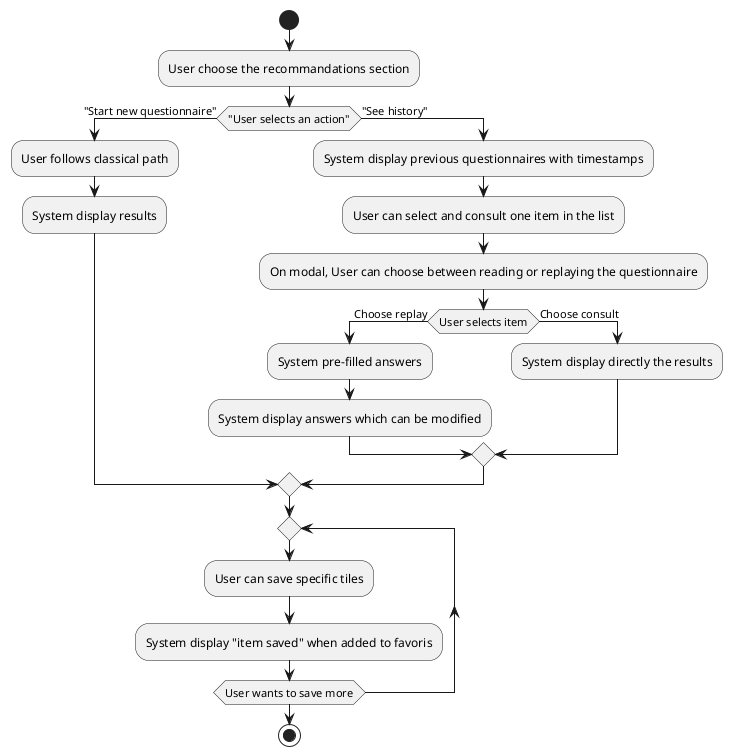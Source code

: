 @startuml SavingPersonalRecommandations
start
:User choose the recommandations section;
if ("User selects an action") then ("Start new questionnaire")
:User follows classical path;
:System display results;
else ("See history")
:System display previous questionnaires with timestamps;
:User can select and consult one item in the list;
:On modal, User can choose between reading or replaying the questionnaire;
if (User selects item) then (Choose replay)
    :System pre-filled answers;
    :System display answers which can be modified;
else (Choose consult)
    :System display directly the results;
endif
endif
repeat
    :User can save specific tiles;
    :System display "item saved" when added to favoris;
repeat while (User wants to save more)
stop
@enduml